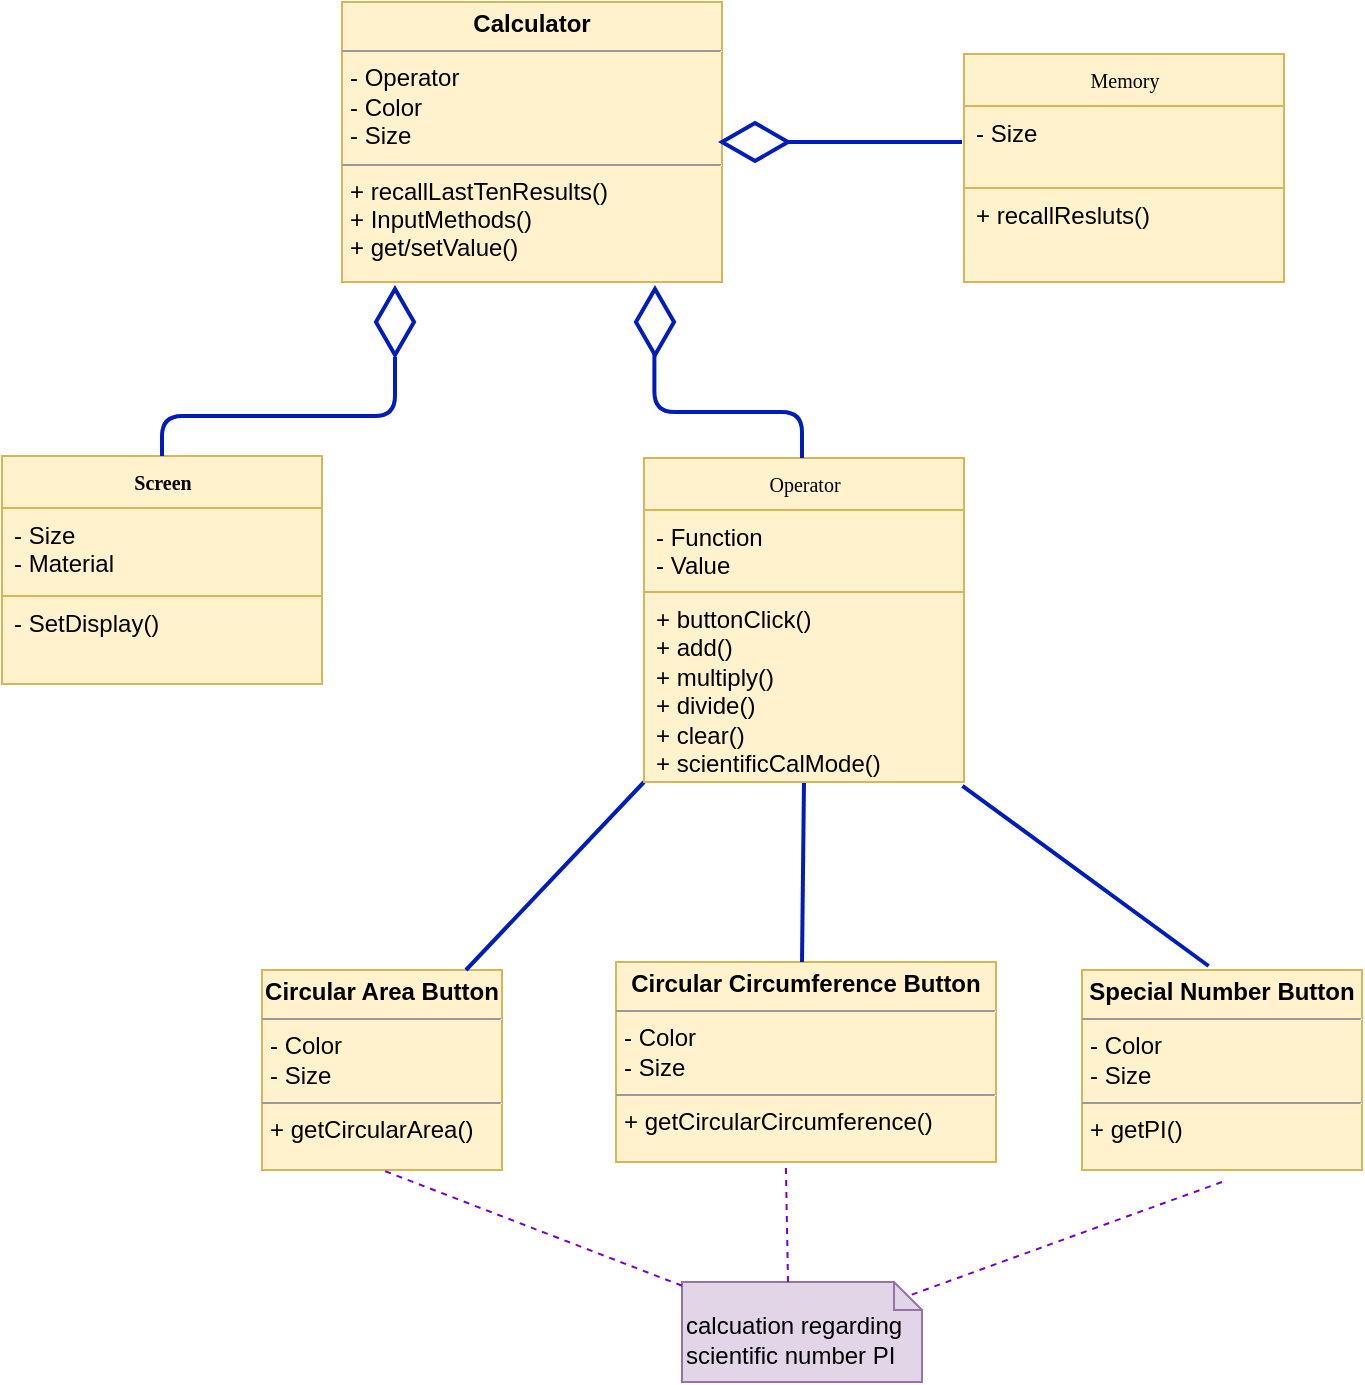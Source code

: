 <mxfile version="11.0.0" type="device"><diagram id="T0Z3fOmW1N8x1KccgWAv" name="Page-1"><mxGraphModel dx="976" dy="1661" grid="1" gridSize="10" guides="1" tooltips="1" connect="1" arrows="1" fold="1" page="1" pageScale="1" pageWidth="850" pageHeight="1100" math="0" shadow="0"><root><mxCell id="0"/><mxCell id="1" parent="0"/><mxCell id="ILil5Jd8vIhez3FjyhYz-1" value="&lt;p style=&quot;margin: 0px ; margin-top: 4px ; text-align: center&quot;&gt;&lt;b&gt;Calculator&lt;br&gt;&lt;/b&gt;&lt;/p&gt;&lt;hr size=&quot;1&quot;&gt;&lt;p style=&quot;margin: 0px ; margin-left: 4px&quot;&gt;- Operator&lt;br&gt;- Color&lt;/p&gt;&lt;p style=&quot;margin: 0px ; margin-left: 4px&quot;&gt;- Size&lt;br&gt;&lt;/p&gt;&lt;hr size=&quot;1&quot;&gt;&lt;p style=&quot;margin: 0px ; margin-left: 4px&quot;&gt;+ recallLastTenResults()&lt;br&gt;+ InputMethods()&lt;/p&gt;&lt;p style=&quot;margin: 0px ; margin-left: 4px&quot;&gt;+ get/setValue()&lt;br&gt;&lt;/p&gt;&lt;p style=&quot;margin: 0px ; margin-left: 4px&quot;&gt;&lt;br&gt;&lt;/p&gt;" style="verticalAlign=top;align=left;overflow=fill;fontSize=12;fontFamily=Helvetica;html=1;rounded=0;shadow=0;comic=0;labelBackgroundColor=none;strokeColor=#d6b656;strokeWidth=1;fillColor=#fff2cc;" parent="1" vertex="1"><mxGeometry x="320" y="-40" width="190" height="140" as="geometry"/></mxCell><mxCell id="ILil5Jd8vIhez3FjyhYz-10" value="&lt;b&gt;Screen&lt;/b&gt;" style="swimlane;html=1;fontStyle=0;childLayout=stackLayout;horizontal=1;startSize=26;fillColor=#fff2cc;horizontalStack=0;resizeParent=1;resizeLast=0;collapsible=1;marginBottom=0;swimlaneFillColor=#ffffff;rounded=0;shadow=0;comic=0;labelBackgroundColor=none;strokeColor=#d6b656;strokeWidth=1;fontFamily=Verdana;fontSize=10;align=center;" parent="1" vertex="1"><mxGeometry x="150" y="187" width="160" height="114" as="geometry"><mxRectangle x="510" y="68.5" width="70" height="26" as="alternateBounds"/></mxGeometry></mxCell><mxCell id="ILil5Jd8vIhez3FjyhYz-11" value="&lt;div&gt;- Size&lt;/div&gt;&lt;div&gt;- Material&lt;br&gt;&lt;/div&gt;" style="text;html=1;strokeColor=#d6b656;fillColor=#fff2cc;align=left;verticalAlign=top;spacingLeft=4;spacingRight=4;whiteSpace=wrap;overflow=hidden;rotatable=0;points=[[0,0.5],[1,0.5]];portConstraint=eastwest;" parent="ILil5Jd8vIhez3FjyhYz-10" vertex="1"><mxGeometry y="26" width="160" height="44" as="geometry"/></mxCell><mxCell id="5IszgXdNRgOpxD_lFeYL-2" value="- SetDisplay()" style="text;html=1;strokeColor=#d6b656;fillColor=#fff2cc;align=left;verticalAlign=top;spacingLeft=4;spacingRight=4;whiteSpace=wrap;overflow=hidden;rotatable=0;points=[[0,0.5],[1,0.5]];portConstraint=eastwest;" vertex="1" parent="ILil5Jd8vIhez3FjyhYz-10"><mxGeometry y="70" width="160" height="44" as="geometry"/></mxCell><mxCell id="ILil5Jd8vIhez3FjyhYz-13" value="Operator" style="swimlane;html=1;fontStyle=0;childLayout=stackLayout;horizontal=1;startSize=26;fillColor=#fff2cc;horizontalStack=0;resizeParent=1;resizeLast=0;collapsible=1;marginBottom=0;swimlaneFillColor=#ffffff;rounded=0;shadow=0;comic=0;labelBackgroundColor=none;strokeColor=#d6b656;strokeWidth=1;fontFamily=Verdana;fontSize=10;align=center;" parent="1" vertex="1"><mxGeometry x="471" y="188" width="160" height="72" as="geometry"><mxRectangle x="510" y="68.5" width="70" height="26" as="alternateBounds"/></mxGeometry></mxCell><mxCell id="ILil5Jd8vIhez3FjyhYz-14" value="&lt;div&gt;- Function&lt;br&gt;&lt;/div&gt;&lt;div&gt;- Value&lt;br&gt;&lt;/div&gt;" style="text;html=1;strokeColor=#d6b656;fillColor=#fff2cc;align=left;verticalAlign=top;spacingLeft=4;spacingRight=4;whiteSpace=wrap;overflow=hidden;rotatable=0;points=[[0,0.5],[1,0.5]];portConstraint=eastwest;" parent="ILil5Jd8vIhez3FjyhYz-13" vertex="1"><mxGeometry y="26" width="160" height="44" as="geometry"/></mxCell><mxCell id="ILil5Jd8vIhez3FjyhYz-16" value="&lt;p style=&quot;margin: 0px ; margin-top: 4px ; text-align: center&quot;&gt;&lt;b&gt;Special Number Button&lt;br&gt;&lt;/b&gt;&lt;/p&gt;&lt;hr size=&quot;1&quot;&gt;&lt;p style=&quot;margin: 0px ; margin-left: 4px&quot;&gt;- Color&lt;/p&gt;&lt;p style=&quot;margin: 0px ; margin-left: 4px&quot;&gt;- Size&lt;br&gt;&lt;/p&gt;&lt;hr size=&quot;1&quot;&gt;&lt;p style=&quot;margin: 0px ; margin-left: 4px&quot;&gt;+ getPI()&lt;br&gt;&lt;/p&gt;" style="verticalAlign=top;align=left;overflow=fill;fontSize=12;fontFamily=Helvetica;html=1;rounded=0;shadow=0;comic=0;labelBackgroundColor=none;strokeColor=#d6b656;strokeWidth=1;fillColor=#fff2cc;" parent="1" vertex="1"><mxGeometry x="690" y="444" width="140" height="100" as="geometry"/></mxCell><mxCell id="ILil5Jd8vIhez3FjyhYz-17" value="&lt;p style=&quot;margin: 0px ; margin-top: 4px ; text-align: center&quot;&gt;&lt;b&gt;Circular Area Button&lt;br&gt;&lt;/b&gt;&lt;/p&gt;&lt;hr size=&quot;1&quot;&gt;&lt;p style=&quot;margin: 0px ; margin-left: 4px&quot;&gt;- Color&lt;/p&gt;&lt;p style=&quot;margin: 0px ; margin-left: 4px&quot;&gt;- Size&lt;br&gt;&lt;/p&gt;&lt;hr size=&quot;1&quot;&gt;&lt;p style=&quot;margin: 0px ; margin-left: 4px&quot;&gt;+ getCircularArea()&lt;br&gt;&lt;/p&gt;" style="verticalAlign=top;align=left;overflow=fill;fontSize=12;fontFamily=Helvetica;html=1;rounded=0;shadow=0;comic=0;labelBackgroundColor=none;strokeColor=#d6b656;strokeWidth=1;fillColor=#fff2cc;" parent="1" vertex="1"><mxGeometry x="280" y="444" width="120" height="100" as="geometry"/></mxCell><mxCell id="ILil5Jd8vIhez3FjyhYz-18" value="&lt;p style=&quot;margin: 0px ; margin-top: 4px ; text-align: center&quot;&gt;&lt;b&gt;Circular Circumference Button&lt;br&gt;&lt;/b&gt;&lt;/p&gt;&lt;hr size=&quot;1&quot;&gt;&lt;p style=&quot;margin: 0px ; margin-left: 4px&quot;&gt;- Color&lt;/p&gt;&lt;p style=&quot;margin: 0px ; margin-left: 4px&quot;&gt;- Size&lt;br&gt;&lt;/p&gt;&lt;hr size=&quot;1&quot;&gt;&lt;p style=&quot;margin: 0px ; margin-left: 4px&quot;&gt;+ getCircularCircumference()&lt;br&gt;&lt;/p&gt;" style="verticalAlign=top;align=left;overflow=fill;fontSize=12;fontFamily=Helvetica;html=1;rounded=0;shadow=0;comic=0;labelBackgroundColor=none;strokeColor=#d6b656;strokeWidth=1;fillColor=#fff2cc;" parent="1" vertex="1"><mxGeometry x="457" y="440" width="190" height="100" as="geometry"/></mxCell><mxCell id="ILil5Jd8vIhez3FjyhYz-19" value="" style="html=1;whiteSpace=wrap;aspect=fixed;shape=isoRectangle;rotation=90;fillColor=none;strokeColor=#001DBC;fontColor=#ffffff;strokeWidth=2;" parent="1" vertex="1"><mxGeometry x="330" y="110" width="33" height="20" as="geometry"/></mxCell><mxCell id="ILil5Jd8vIhez3FjyhYz-20" value="" style="html=1;whiteSpace=wrap;aspect=fixed;shape=isoRectangle;rotation=90;strokeWidth=2;fillColor=none;strokeColor=#001DBC;fontColor=#ffffff;" parent="1" vertex="1"><mxGeometry x="460" y="110" width="33" height="20" as="geometry"/></mxCell><mxCell id="ILil5Jd8vIhez3FjyhYz-24" value="" style="edgeStyle=segmentEdgeStyle;endArrow=none;html=1;endFill=0;strokeWidth=2;fillColor=#0050ef;strokeColor=#001DBC;" parent="1" edge="1"><mxGeometry width="50" height="50" relative="1" as="geometry"><mxPoint x="346.5" y="137.5" as="sourcePoint"/><mxPoint x="230" y="187" as="targetPoint"/><Array as="points"><mxPoint x="346" y="167"/><mxPoint x="230" y="167"/><mxPoint x="230" y="187"/></Array></mxGeometry></mxCell><mxCell id="ILil5Jd8vIhez3FjyhYz-29" value="" style="edgeStyle=segmentEdgeStyle;endArrow=none;html=1;endFill=0;fillColor=#0050ef;strokeColor=#001DBC;strokeWidth=2;" parent="1" edge="1"><mxGeometry width="50" height="50" relative="1" as="geometry"><mxPoint x="476.2" y="135.6" as="sourcePoint"/><mxPoint x="550" y="188" as="targetPoint"/><Array as="points"><mxPoint x="477" y="165"/><mxPoint x="550" y="165"/><mxPoint x="550" y="186"/></Array></mxGeometry></mxCell><mxCell id="ILil5Jd8vIhez3FjyhYz-35" value="" style="endArrow=none;html=1;entryX=0.5;entryY=1;entryDx=0;entryDy=0;entryPerimeter=0;strokeWidth=2;fillColor=#0050ef;strokeColor=#001DBC;" parent="1" edge="1"><mxGeometry width="50" height="50" relative="1" as="geometry"><mxPoint x="382" y="444" as="sourcePoint"/><mxPoint x="471" y="350" as="targetPoint"/></mxGeometry></mxCell><mxCell id="ILil5Jd8vIhez3FjyhYz-36" value="" style="endArrow=none;html=1;entryX=0.5;entryY=1;entryDx=0;entryDy=0;entryPerimeter=0;strokeWidth=2;fillColor=#0050ef;strokeColor=#001DBC;" parent="1" edge="1"><mxGeometry width="50" height="50" relative="1" as="geometry"><mxPoint x="550" y="440" as="sourcePoint"/><mxPoint x="551" y="350" as="targetPoint"/></mxGeometry></mxCell><mxCell id="ILil5Jd8vIhez3FjyhYz-37" value="" style="endArrow=none;html=1;entryX=0.5;entryY=1;entryDx=0;entryDy=0;entryPerimeter=0;exitX=0.5;exitY=0;exitDx=0;exitDy=0;strokeWidth=2;fillColor=#0050ef;strokeColor=#001DBC;" parent="1" edge="1"><mxGeometry width="50" height="50" relative="1" as="geometry"><mxPoint x="753.3" y="442" as="sourcePoint"/><mxPoint x="630.2" y="351.9" as="targetPoint"/></mxGeometry></mxCell><mxCell id="5IszgXdNRgOpxD_lFeYL-1" value="&lt;div&gt;+ buttonClick()&lt;/div&gt;&lt;div&gt;+ add()&lt;/div&gt;&lt;div&gt;+ multiply()&lt;/div&gt;&lt;div&gt;+ divide()&lt;/div&gt;&lt;div&gt;+ clear()&lt;/div&gt;&lt;div&gt;+ scientificCalMode()&lt;br&gt;&lt;/div&gt;&lt;div&gt;&lt;br&gt;&lt;/div&gt;" style="text;html=1;strokeColor=#d6b656;fillColor=#fff2cc;align=left;verticalAlign=top;spacingLeft=4;spacingRight=4;whiteSpace=wrap;overflow=hidden;rotatable=0;points=[[0,0.5],[1,0.5]];portConstraint=eastwest;" vertex="1" parent="1"><mxGeometry x="471" y="255" width="160" height="95" as="geometry"/></mxCell><mxCell id="5IszgXdNRgOpxD_lFeYL-3" value="Memory" style="swimlane;html=1;fontStyle=0;childLayout=stackLayout;horizontal=1;startSize=26;fillColor=#fff2cc;horizontalStack=0;resizeParent=1;resizeLast=0;collapsible=1;marginBottom=0;swimlaneFillColor=#ffffff;rounded=0;shadow=0;comic=0;labelBackgroundColor=none;strokeColor=#d6b656;strokeWidth=1;fontFamily=Verdana;fontSize=10;align=center;" vertex="1" parent="1"><mxGeometry x="631" y="-14" width="160" height="114" as="geometry"><mxRectangle x="510" y="68.5" width="70" height="26" as="alternateBounds"/></mxGeometry></mxCell><mxCell id="5IszgXdNRgOpxD_lFeYL-8" value="&lt;div&gt;- Size&lt;br&gt;&lt;/div&gt;" style="text;html=1;strokeColor=#d6b656;fillColor=#fff2cc;align=left;verticalAlign=top;spacingLeft=4;spacingRight=4;whiteSpace=wrap;overflow=hidden;rotatable=0;points=[[0,0.5],[1,0.5]];portConstraint=eastwest;" vertex="1" parent="5IszgXdNRgOpxD_lFeYL-3"><mxGeometry y="26" width="160" height="44" as="geometry"/></mxCell><mxCell id="5IszgXdNRgOpxD_lFeYL-4" value="&lt;div&gt;- Function&lt;br&gt;&lt;/div&gt;&lt;div&gt;- Value&lt;br&gt;&lt;/div&gt;" style="text;html=1;strokeColor=#d6b656;fillColor=#fff2cc;align=left;verticalAlign=top;spacingLeft=4;spacingRight=4;whiteSpace=wrap;overflow=hidden;rotatable=0;points=[[0,0.5],[1,0.5]];portConstraint=eastwest;" vertex="1" parent="5IszgXdNRgOpxD_lFeYL-3"><mxGeometry y="70" width="160" height="44" as="geometry"/></mxCell><mxCell id="5IszgXdNRgOpxD_lFeYL-5" value="+ recallResluts()" style="text;html=1;strokeColor=#d6b656;fillColor=#fff2cc;align=left;verticalAlign=top;spacingLeft=4;spacingRight=4;whiteSpace=wrap;overflow=hidden;rotatable=0;points=[[0,0.5],[1,0.5]];portConstraint=eastwest;" vertex="1" parent="1"><mxGeometry x="631" y="53" width="160" height="47" as="geometry"/></mxCell><mxCell id="5IszgXdNRgOpxD_lFeYL-6" value="" style="html=1;whiteSpace=wrap;aspect=fixed;shape=isoRectangle;rotation=0;strokeWidth=2;fillColor=none;strokeColor=#001DBC;fontColor=#ffffff;" vertex="1" parent="1"><mxGeometry x="510" y="20" width="33" height="20" as="geometry"/></mxCell><mxCell id="5IszgXdNRgOpxD_lFeYL-7" value="" style="edgeStyle=segmentEdgeStyle;endArrow=none;html=1;endFill=0;fillColor=#0050ef;strokeColor=#001DBC;strokeWidth=2;" edge="1" parent="1"><mxGeometry width="50" height="50" relative="1" as="geometry"><mxPoint x="543" y="30" as="sourcePoint"/><mxPoint x="630" y="30" as="targetPoint"/><Array as="points"><mxPoint x="617" y="30"/></Array></mxGeometry></mxCell><mxCell id="5IszgXdNRgOpxD_lFeYL-9" value="&lt;div&gt;&lt;br&gt;&lt;/div&gt;&lt;div&gt;calcuation regarding&lt;br&gt;&lt;/div&gt;&lt;div&gt;scientific number PI&lt;/div&gt;" style="shape=note;whiteSpace=wrap;html=1;size=14;verticalAlign=top;align=left;spacingTop=-6;fillColor=#e1d5e7;strokeColor=#9673a6;" vertex="1" parent="1"><mxGeometry x="490" y="600" width="120" height="50" as="geometry"/></mxCell><mxCell id="5IszgXdNRgOpxD_lFeYL-10" value="" style="endArrow=none;dashed=1;html=1;entryX=0.5;entryY=1;entryDx=0;entryDy=0;fillColor=#aa00ff;strokeColor=#7700CC;" edge="1" parent="1" source="5IszgXdNRgOpxD_lFeYL-9" target="ILil5Jd8vIhez3FjyhYz-17"><mxGeometry width="50" height="50" relative="1" as="geometry"><mxPoint x="300" y="710" as="sourcePoint"/><mxPoint x="350" y="660" as="targetPoint"/></mxGeometry></mxCell><mxCell id="5IszgXdNRgOpxD_lFeYL-11" value="" style="endArrow=none;dashed=1;html=1;entryX=0;entryY=0;entryDx=113;entryDy=7;entryPerimeter=0;fillColor=#aa00ff;strokeColor=#7700CC;" edge="1" parent="1" target="5IszgXdNRgOpxD_lFeYL-9"><mxGeometry width="50" height="50" relative="1" as="geometry"><mxPoint x="760" y="550" as="sourcePoint"/><mxPoint x="660" y="596" as="targetPoint"/></mxGeometry></mxCell><mxCell id="5IszgXdNRgOpxD_lFeYL-12" value="" style="endArrow=none;dashed=1;html=1;entryX=0.447;entryY=1.01;entryDx=0;entryDy=0;entryPerimeter=0;exitX=0;exitY=0;exitDx=53;exitDy=0;exitPerimeter=0;fillColor=#aa00ff;strokeColor=#7700CC;" edge="1" parent="1" source="5IszgXdNRgOpxD_lFeYL-9" target="ILil5Jd8vIhez3FjyhYz-18"><mxGeometry width="50" height="50" relative="1" as="geometry"><mxPoint x="510" y="621.857" as="sourcePoint"/><mxPoint x="360" y="564" as="targetPoint"/></mxGeometry></mxCell></root></mxGraphModel></diagram></mxfile>